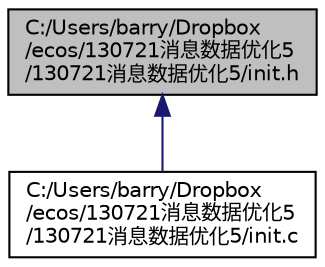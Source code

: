 digraph "C:/Users/barry/Dropbox/ecos/130721消息数据优化5/130721消息数据优化5/init.h"
{
  edge [fontname="Helvetica",fontsize="10",labelfontname="Helvetica",labelfontsize="10"];
  node [fontname="Helvetica",fontsize="10",shape=record];
  Node1 [label="C:/Users/barry/Dropbox\l/ecos/130721消息数据优化5\l/130721消息数据优化5/init.h",height=0.2,width=0.4,color="black", fillcolor="grey75", style="filled" fontcolor="black"];
  Node1 -> Node2 [dir="back",color="midnightblue",fontsize="10",style="solid",fontname="Helvetica"];
  Node2 [label="C:/Users/barry/Dropbox\l/ecos/130721消息数据优化5\l/130721消息数据优化5/init.c",height=0.2,width=0.4,color="black", fillcolor="white", style="filled",URL="$init_8c.html"];
}
